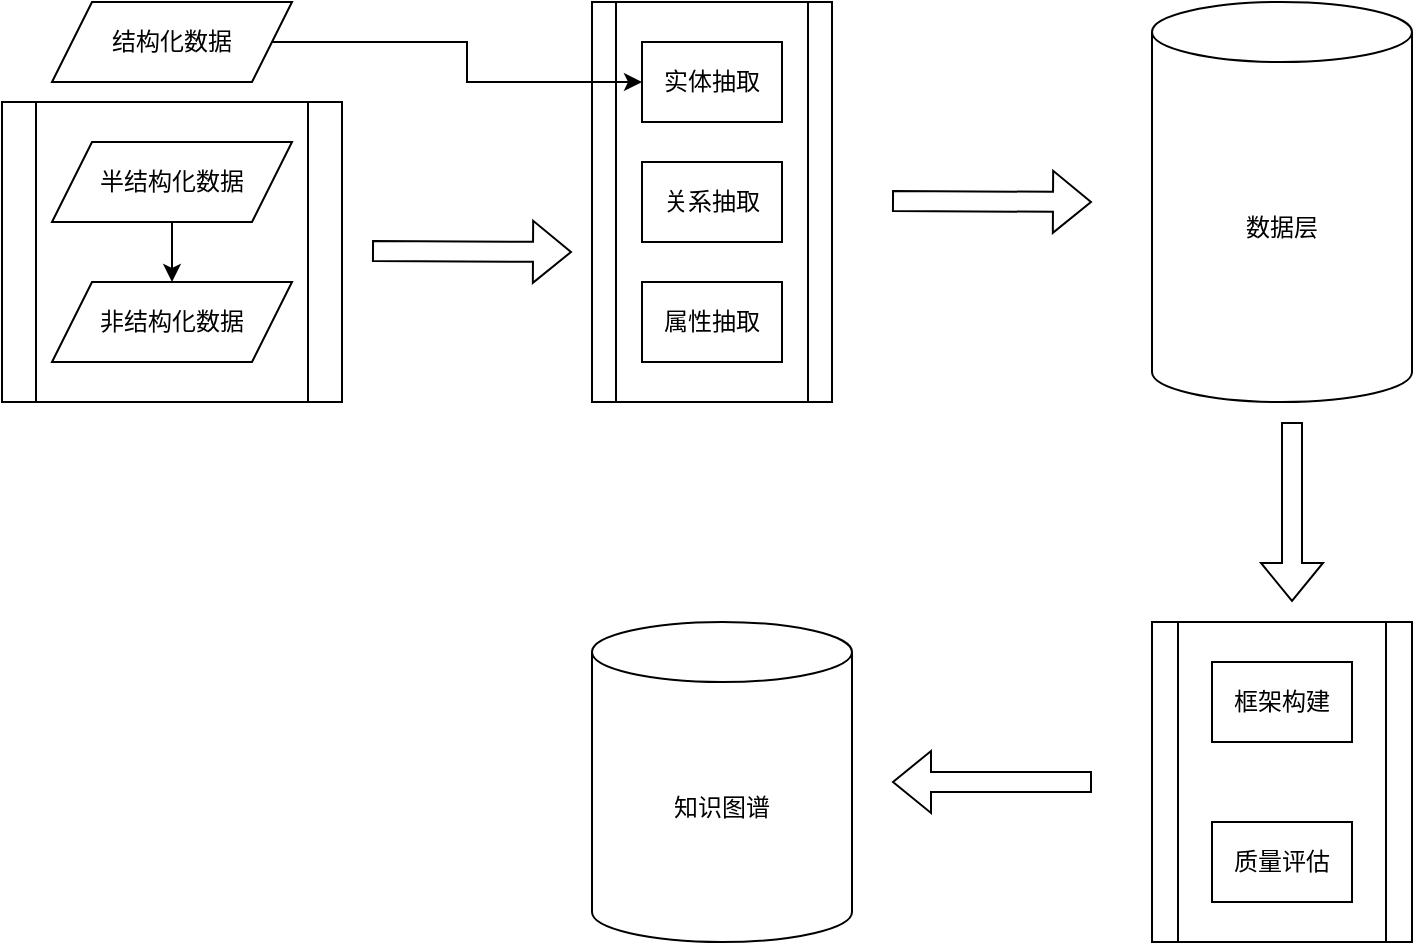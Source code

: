 <mxfile version="16.6.6" type="github">
  <diagram id="MLZw-miqqZ6JNHngjDAe" name="Page-1">
    <mxGraphModel dx="462" dy="761" grid="1" gridSize="10" guides="1" tooltips="1" connect="1" arrows="1" fold="1" page="1" pageScale="1" pageWidth="827" pageHeight="1169" math="0" shadow="0">
      <root>
        <mxCell id="0" />
        <mxCell id="1" parent="0" />
        <mxCell id="csZ-udi4UrElq1uX5v0Q-14" value="" style="shape=process;whiteSpace=wrap;html=1;backgroundOutline=1;" vertex="1" parent="1">
          <mxGeometry x="15" y="170" width="170" height="150" as="geometry" />
        </mxCell>
        <mxCell id="csZ-udi4UrElq1uX5v0Q-13" value="" style="shape=process;whiteSpace=wrap;html=1;backgroundOutline=1;" vertex="1" parent="1">
          <mxGeometry x="310" y="120" width="120" height="200" as="geometry" />
        </mxCell>
        <mxCell id="csZ-udi4UrElq1uX5v0Q-1" value="非结构化数据" style="shape=parallelogram;perimeter=parallelogramPerimeter;whiteSpace=wrap;html=1;fixedSize=1;" vertex="1" parent="1">
          <mxGeometry x="40" y="260" width="120" height="40" as="geometry" />
        </mxCell>
        <mxCell id="csZ-udi4UrElq1uX5v0Q-15" value="" style="edgeStyle=orthogonalEdgeStyle;rounded=0;orthogonalLoop=1;jettySize=auto;html=1;" edge="1" parent="1" source="csZ-udi4UrElq1uX5v0Q-2" target="csZ-udi4UrElq1uX5v0Q-1">
          <mxGeometry relative="1" as="geometry" />
        </mxCell>
        <mxCell id="csZ-udi4UrElq1uX5v0Q-2" value="半结构化数据" style="shape=parallelogram;perimeter=parallelogramPerimeter;whiteSpace=wrap;html=1;fixedSize=1;" vertex="1" parent="1">
          <mxGeometry x="40" y="190" width="120" height="40" as="geometry" />
        </mxCell>
        <mxCell id="csZ-udi4UrElq1uX5v0Q-5" value="实体抽取" style="rounded=0;whiteSpace=wrap;html=1;" vertex="1" parent="1">
          <mxGeometry x="335" y="140" width="70" height="40" as="geometry" />
        </mxCell>
        <mxCell id="csZ-udi4UrElq1uX5v0Q-6" value="关系抽取" style="rounded=0;whiteSpace=wrap;html=1;" vertex="1" parent="1">
          <mxGeometry x="335" y="200" width="70" height="40" as="geometry" />
        </mxCell>
        <mxCell id="csZ-udi4UrElq1uX5v0Q-7" value="属性抽取" style="rounded=0;whiteSpace=wrap;html=1;" vertex="1" parent="1">
          <mxGeometry x="335" y="260" width="70" height="40" as="geometry" />
        </mxCell>
        <mxCell id="csZ-udi4UrElq1uX5v0Q-8" style="edgeStyle=orthogonalEdgeStyle;rounded=0;orthogonalLoop=1;jettySize=auto;html=1;exitX=0.5;exitY=1;exitDx=0;exitDy=0;" edge="1" parent="1">
          <mxGeometry relative="1" as="geometry">
            <mxPoint x="380" y="330" as="sourcePoint" />
            <mxPoint x="380" y="330" as="targetPoint" />
          </mxGeometry>
        </mxCell>
        <mxCell id="csZ-udi4UrElq1uX5v0Q-16" style="edgeStyle=orthogonalEdgeStyle;rounded=0;orthogonalLoop=1;jettySize=auto;html=1;exitX=1;exitY=0.5;exitDx=0;exitDy=0;entryX=0;entryY=0.5;entryDx=0;entryDy=0;" edge="1" parent="1" source="csZ-udi4UrElq1uX5v0Q-10" target="csZ-udi4UrElq1uX5v0Q-5">
          <mxGeometry relative="1" as="geometry" />
        </mxCell>
        <mxCell id="csZ-udi4UrElq1uX5v0Q-10" value="结构化数据" style="shape=parallelogram;perimeter=parallelogramPerimeter;whiteSpace=wrap;html=1;fixedSize=1;" vertex="1" parent="1">
          <mxGeometry x="40" y="120" width="120" height="40" as="geometry" />
        </mxCell>
        <mxCell id="csZ-udi4UrElq1uX5v0Q-17" value="" style="shape=flexArrow;endArrow=classic;html=1;rounded=0;" edge="1" parent="1">
          <mxGeometry width="50" height="50" relative="1" as="geometry">
            <mxPoint x="200" y="244.5" as="sourcePoint" />
            <mxPoint x="300" y="245" as="targetPoint" />
          </mxGeometry>
        </mxCell>
        <mxCell id="csZ-udi4UrElq1uX5v0Q-18" value="" style="shape=flexArrow;endArrow=classic;html=1;rounded=0;" edge="1" parent="1">
          <mxGeometry width="50" height="50" relative="1" as="geometry">
            <mxPoint x="460" y="219.5" as="sourcePoint" />
            <mxPoint x="560" y="220" as="targetPoint" />
          </mxGeometry>
        </mxCell>
        <mxCell id="csZ-udi4UrElq1uX5v0Q-20" value="数据层" style="shape=cylinder3;whiteSpace=wrap;html=1;boundedLbl=1;backgroundOutline=1;size=15;" vertex="1" parent="1">
          <mxGeometry x="590" y="120" width="130" height="200" as="geometry" />
        </mxCell>
        <mxCell id="csZ-udi4UrElq1uX5v0Q-21" value="" style="shape=process;whiteSpace=wrap;html=1;backgroundOutline=1;" vertex="1" parent="1">
          <mxGeometry x="590" y="430" width="130" height="160" as="geometry" />
        </mxCell>
        <mxCell id="csZ-udi4UrElq1uX5v0Q-22" value="框架构建" style="rounded=0;whiteSpace=wrap;html=1;" vertex="1" parent="1">
          <mxGeometry x="620" y="450" width="70" height="40" as="geometry" />
        </mxCell>
        <mxCell id="csZ-udi4UrElq1uX5v0Q-23" value="质量评估" style="rounded=0;whiteSpace=wrap;html=1;" vertex="1" parent="1">
          <mxGeometry x="620" y="530" width="70" height="40" as="geometry" />
        </mxCell>
        <mxCell id="csZ-udi4UrElq1uX5v0Q-24" value="" style="shape=flexArrow;endArrow=classic;html=1;rounded=0;" edge="1" parent="1">
          <mxGeometry width="50" height="50" relative="1" as="geometry">
            <mxPoint x="660" y="330" as="sourcePoint" />
            <mxPoint x="660" y="420" as="targetPoint" />
          </mxGeometry>
        </mxCell>
        <mxCell id="csZ-udi4UrElq1uX5v0Q-25" value="知识图谱" style="shape=cylinder3;whiteSpace=wrap;html=1;boundedLbl=1;backgroundOutline=1;size=15;" vertex="1" parent="1">
          <mxGeometry x="310" y="430" width="130" height="160" as="geometry" />
        </mxCell>
        <mxCell id="csZ-udi4UrElq1uX5v0Q-26" value="" style="shape=flexArrow;endArrow=classic;html=1;rounded=0;" edge="1" parent="1">
          <mxGeometry width="50" height="50" relative="1" as="geometry">
            <mxPoint x="560" y="510" as="sourcePoint" />
            <mxPoint x="460" y="510" as="targetPoint" />
          </mxGeometry>
        </mxCell>
      </root>
    </mxGraphModel>
  </diagram>
</mxfile>
